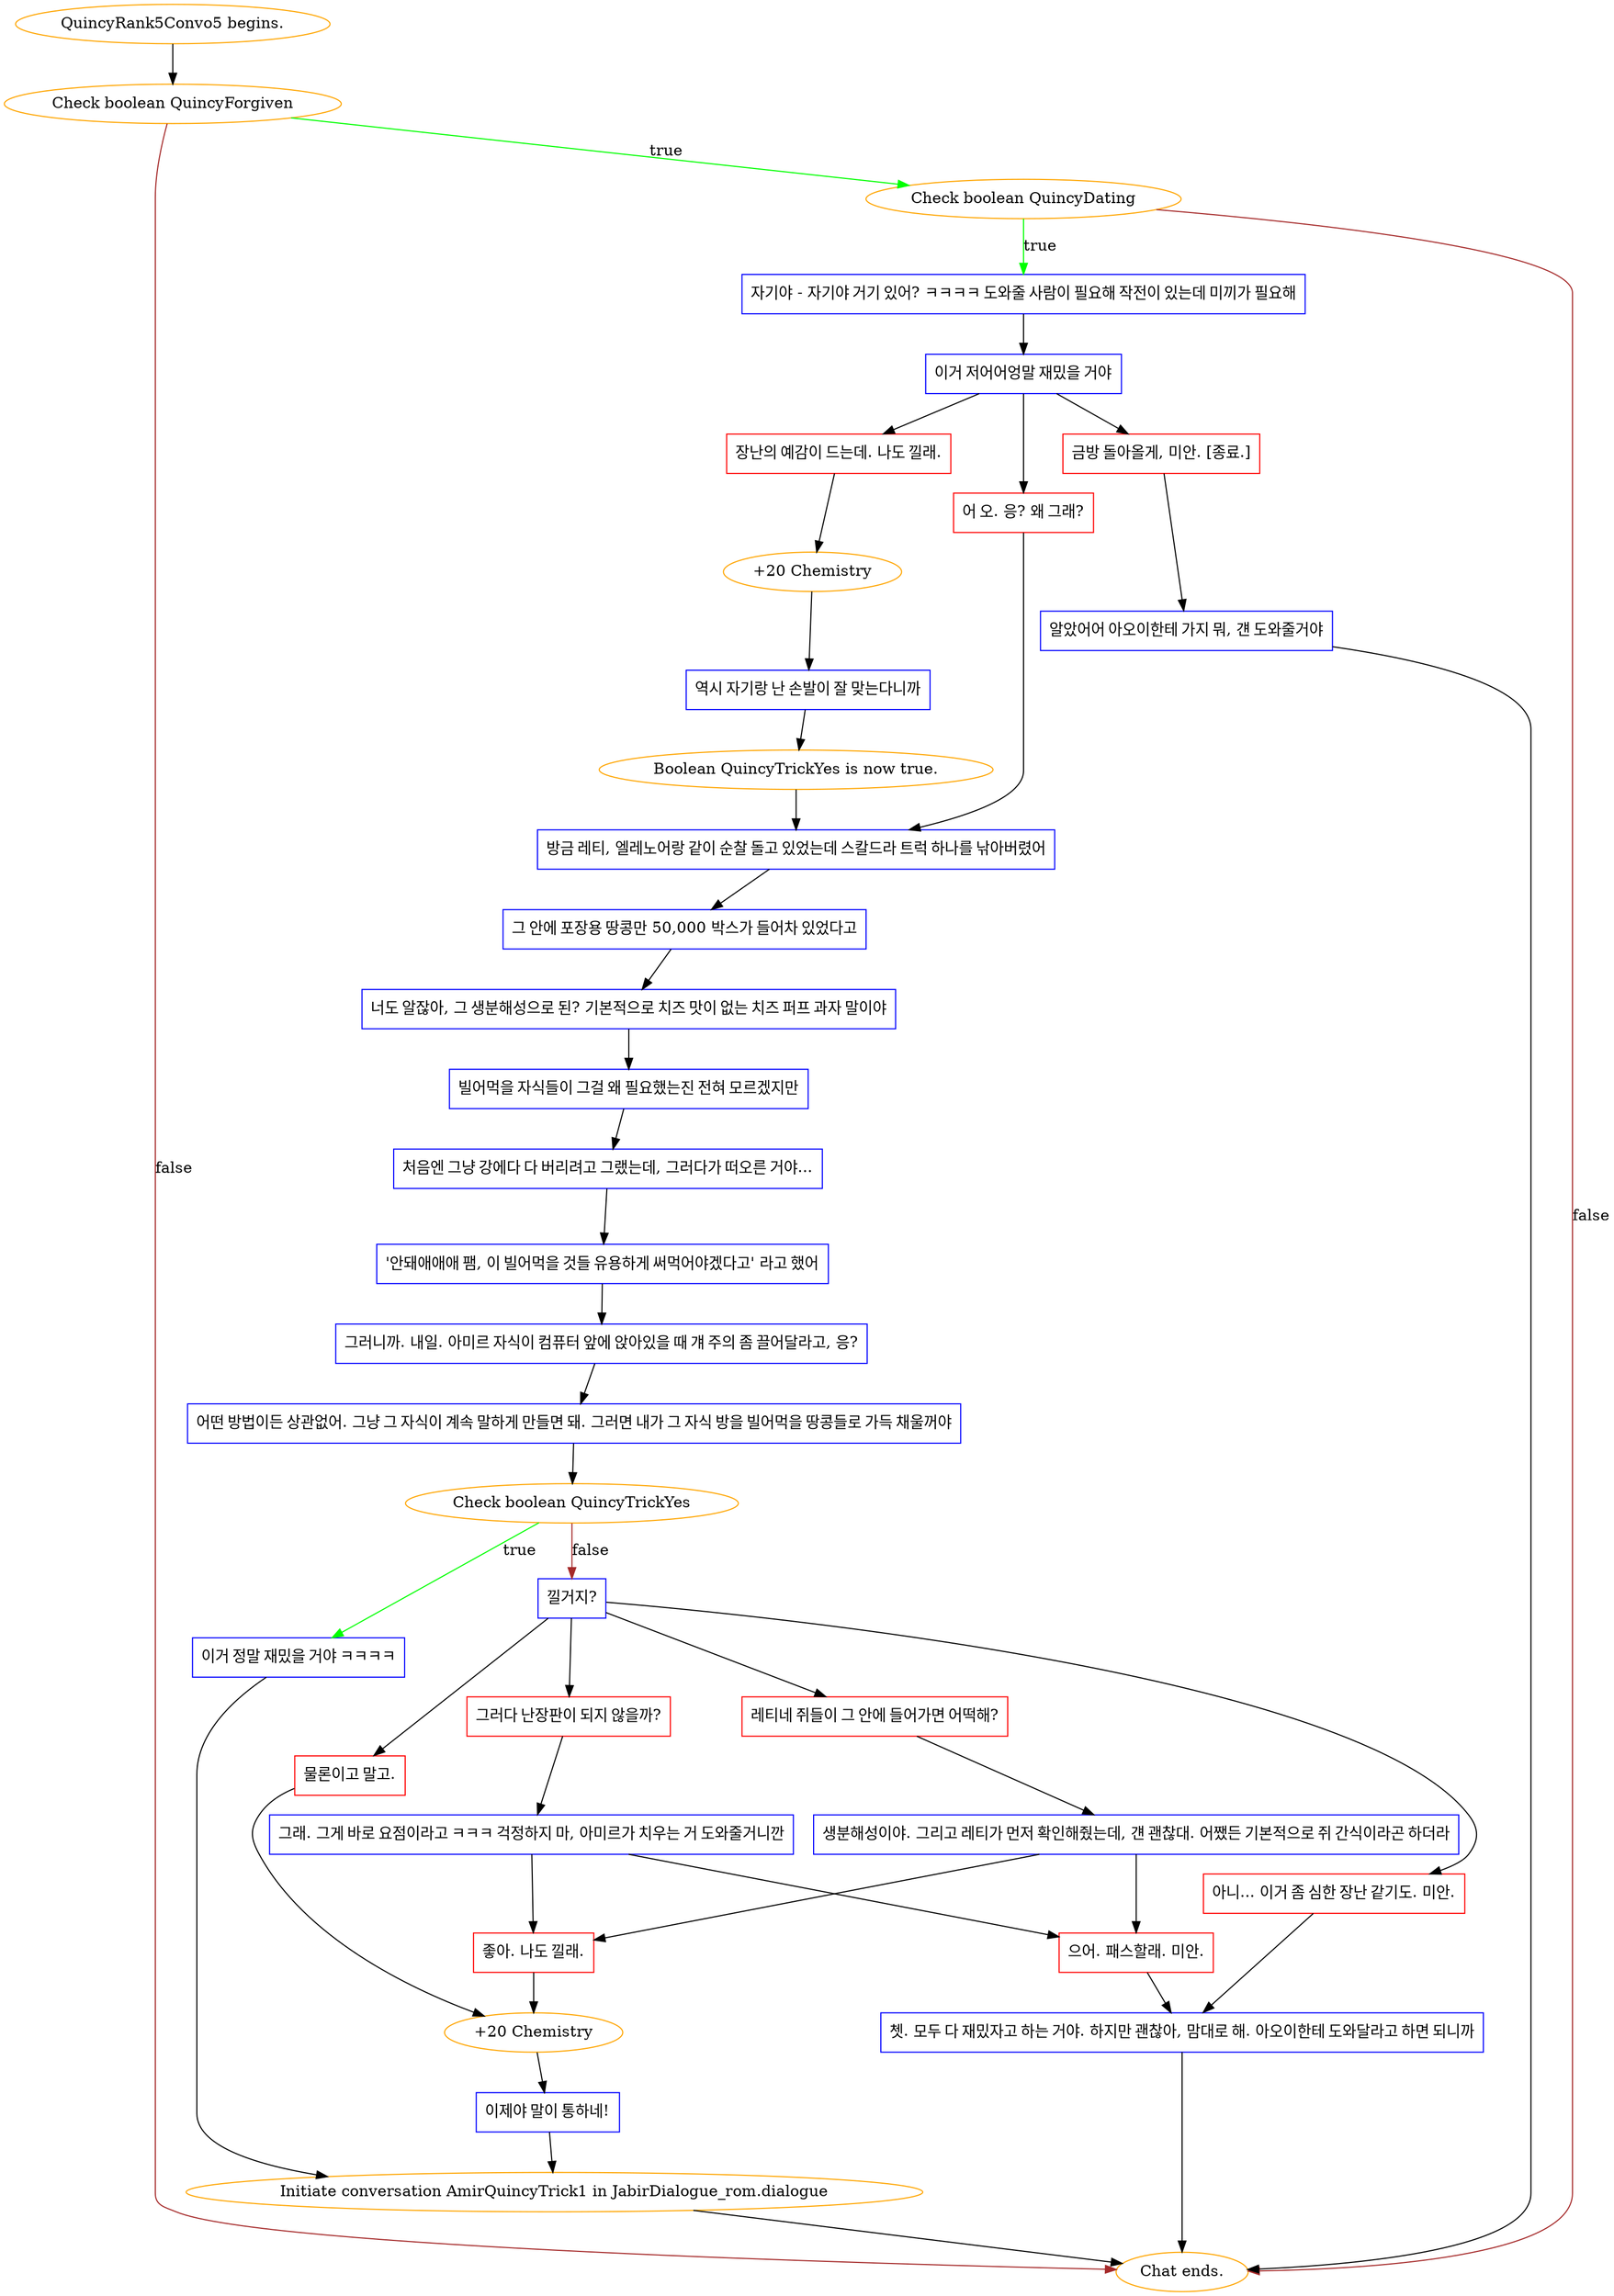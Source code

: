 digraph {
	"QuincyRank5Convo5 begins." [color=orange];
		"QuincyRank5Convo5 begins." -> j2406381004;
	j2406381004 [label="Check boolean QuincyForgiven",color=orange];
		j2406381004 -> j2463720372 [label=true,color=green];
		j2406381004 -> "Chat ends." [label=false,color=brown];
	j2463720372 [label="Check boolean QuincyDating",color=orange];
		j2463720372 -> j1470577839 [label=true,color=green];
		j2463720372 -> "Chat ends." [label=false,color=brown];
	"Chat ends." [color=orange];
	j1470577839 [label="자기야 - 자기야 거기 있어? ㅋㅋㅋㅋ 도와줄 사람이 필요해 작전이 있는데 미끼가 필요해",shape=box,color=blue];
		j1470577839 -> j3886951265;
	j3886951265 [label="이거 저어어엉말 재밌을 거야",shape=box,color=blue];
		j3886951265 -> j2600145475;
		j3886951265 -> j273497430;
		j3886951265 -> j3203721852;
	j2600145475 [label="장난의 예감이 드는데. 나도 낄래.",shape=box,color=red];
		j2600145475 -> j806271416;
	j273497430 [label="어 오. 응? 왜 그래?",shape=box,color=red];
		j273497430 -> j1011311801;
	j3203721852 [label="금방 돌아올게, 미안. [종료.]",shape=box,color=red];
		j3203721852 -> j4199099771;
	j806271416 [label="+20 Chemistry",color=orange];
		j806271416 -> j527859669;
	j1011311801 [label="방금 레티, 엘레노어랑 같이 순찰 돌고 있었는데 스칼드라 트럭 하나를 낚아버렸어",shape=box,color=blue];
		j1011311801 -> j1332068669;
	j4199099771 [label="알았어어 아오이한테 가지 뭐, 걘 도와줄거야",shape=box,color=blue];
		j4199099771 -> "Chat ends.";
	j527859669 [label="역시 자기랑 난 손발이 잘 맞는다니까",shape=box,color=blue];
		j527859669 -> j3321500275;
	j1332068669 [label="그 안에 포장용 땅콩만 50,000 박스가 들어차 있었다고",shape=box,color=blue];
		j1332068669 -> j979021895;
	j3321500275 [label="Boolean QuincyTrickYes is now true.",color=orange];
		j3321500275 -> j1011311801;
	j979021895 [label="너도 알잖아, 그 생분해성으로 된? 기본적으로 치즈 맛이 없는 치즈 퍼프 과자 말이야",shape=box,color=blue];
		j979021895 -> j289673489;
	j289673489 [label="빌어먹을 자식들이 그걸 왜 필요했는진 전혀 모르겠지만",shape=box,color=blue];
		j289673489 -> j4291756781;
	j4291756781 [label="처음엔 그냥 강에다 다 버리려고 그랬는데, 그러다가 떠오른 거야...",shape=box,color=blue];
		j4291756781 -> j831830781;
	j831830781 [label="'안돼애애애 팸, 이 빌어먹을 것들 유용하게 써먹어야겠다고' 라고 했어",shape=box,color=blue];
		j831830781 -> j1175965478;
	j1175965478 [label="그러니까. 내일. 아미르 자식이 컴퓨터 앞에 앉아있을 때 걔 주의 좀 끌어달라고, 응?",shape=box,color=blue];
		j1175965478 -> j4158847736;
	j4158847736 [label="어떤 방법이든 상관없어. 그냥 그 자식이 계속 말하게 만들면 돼. 그러면 내가 그 자식 방을 빌어먹을 땅콩들로 가득 채울꺼야",shape=box,color=blue];
		j4158847736 -> j1473036272;
	j1473036272 [label="Check boolean QuincyTrickYes",color=orange];
		j1473036272 -> j1595590287 [label=true,color=green];
		j1473036272 -> j3023215016 [label=false,color=brown];
	j1595590287 [label="이거 정말 재밌을 거야 ㅋㅋㅋㅋ",shape=box,color=blue];
		j1595590287 -> "Initiate conversation AmirQuincyTrick1 in JabirDialogue_rom.dialogue";
	j3023215016 [label="낄거지?",shape=box,color=blue];
		j3023215016 -> j1875490156;
		j3023215016 -> j2690348162;
		j3023215016 -> j734989798;
		j3023215016 -> j4147500445;
	"Initiate conversation AmirQuincyTrick1 in JabirDialogue_rom.dialogue" [label="Initiate conversation AmirQuincyTrick1 in JabirDialogue_rom.dialogue",color=orange];
		"Initiate conversation AmirQuincyTrick1 in JabirDialogue_rom.dialogue" -> "Chat ends.";
	j1875490156 [label="물론이고 말고.",shape=box,color=red];
		j1875490156 -> j1249177426;
	j2690348162 [label="그러다 난장판이 되지 않을까?",shape=box,color=red];
		j2690348162 -> j20468952;
	j734989798 [label="레티네 쥐들이 그 안에 들어가면 어떡해?",shape=box,color=red];
		j734989798 -> j2008824198;
	j4147500445 [label="아니... 이거 좀 심한 장난 같기도. 미안.",shape=box,color=red];
		j4147500445 -> j207835653;
	j1249177426 [label="+20 Chemistry",color=orange];
		j1249177426 -> j707050656;
	j20468952 [label="그래. 그게 바로 요점이라고 ㅋㅋㅋ 걱정하지 마, 아미르가 치우는 거 도와줄거니깐",shape=box,color=blue];
		j20468952 -> j1140925996;
		j20468952 -> j2093673718;
	j2008824198 [label="생분해성이야. 그리고 레티가 먼저 확인해줬는데, 걘 괜찮대. 어쨌든 기본적으로 쥐 간식이라곤 하더라",shape=box,color=blue];
		j2008824198 -> j1140925996;
		j2008824198 -> j2093673718;
	j207835653 [label="쳇. 모두 다 재밌자고 하는 거야. 하지만 괜찮아, 맘대로 해. 아오이한테 도와달라고 하면 되니까",shape=box,color=blue];
		j207835653 -> "Chat ends.";
	j707050656 [label="이제야 말이 통하네!",shape=box,color=blue];
		j707050656 -> "Initiate conversation AmirQuincyTrick1 in JabirDialogue_rom.dialogue";
	j1140925996 [label="좋아. 나도 낄래.",shape=box,color=red];
		j1140925996 -> j1249177426;
	j2093673718 [label="으어. 패스할래. 미안.",shape=box,color=red];
		j2093673718 -> j207835653;
}